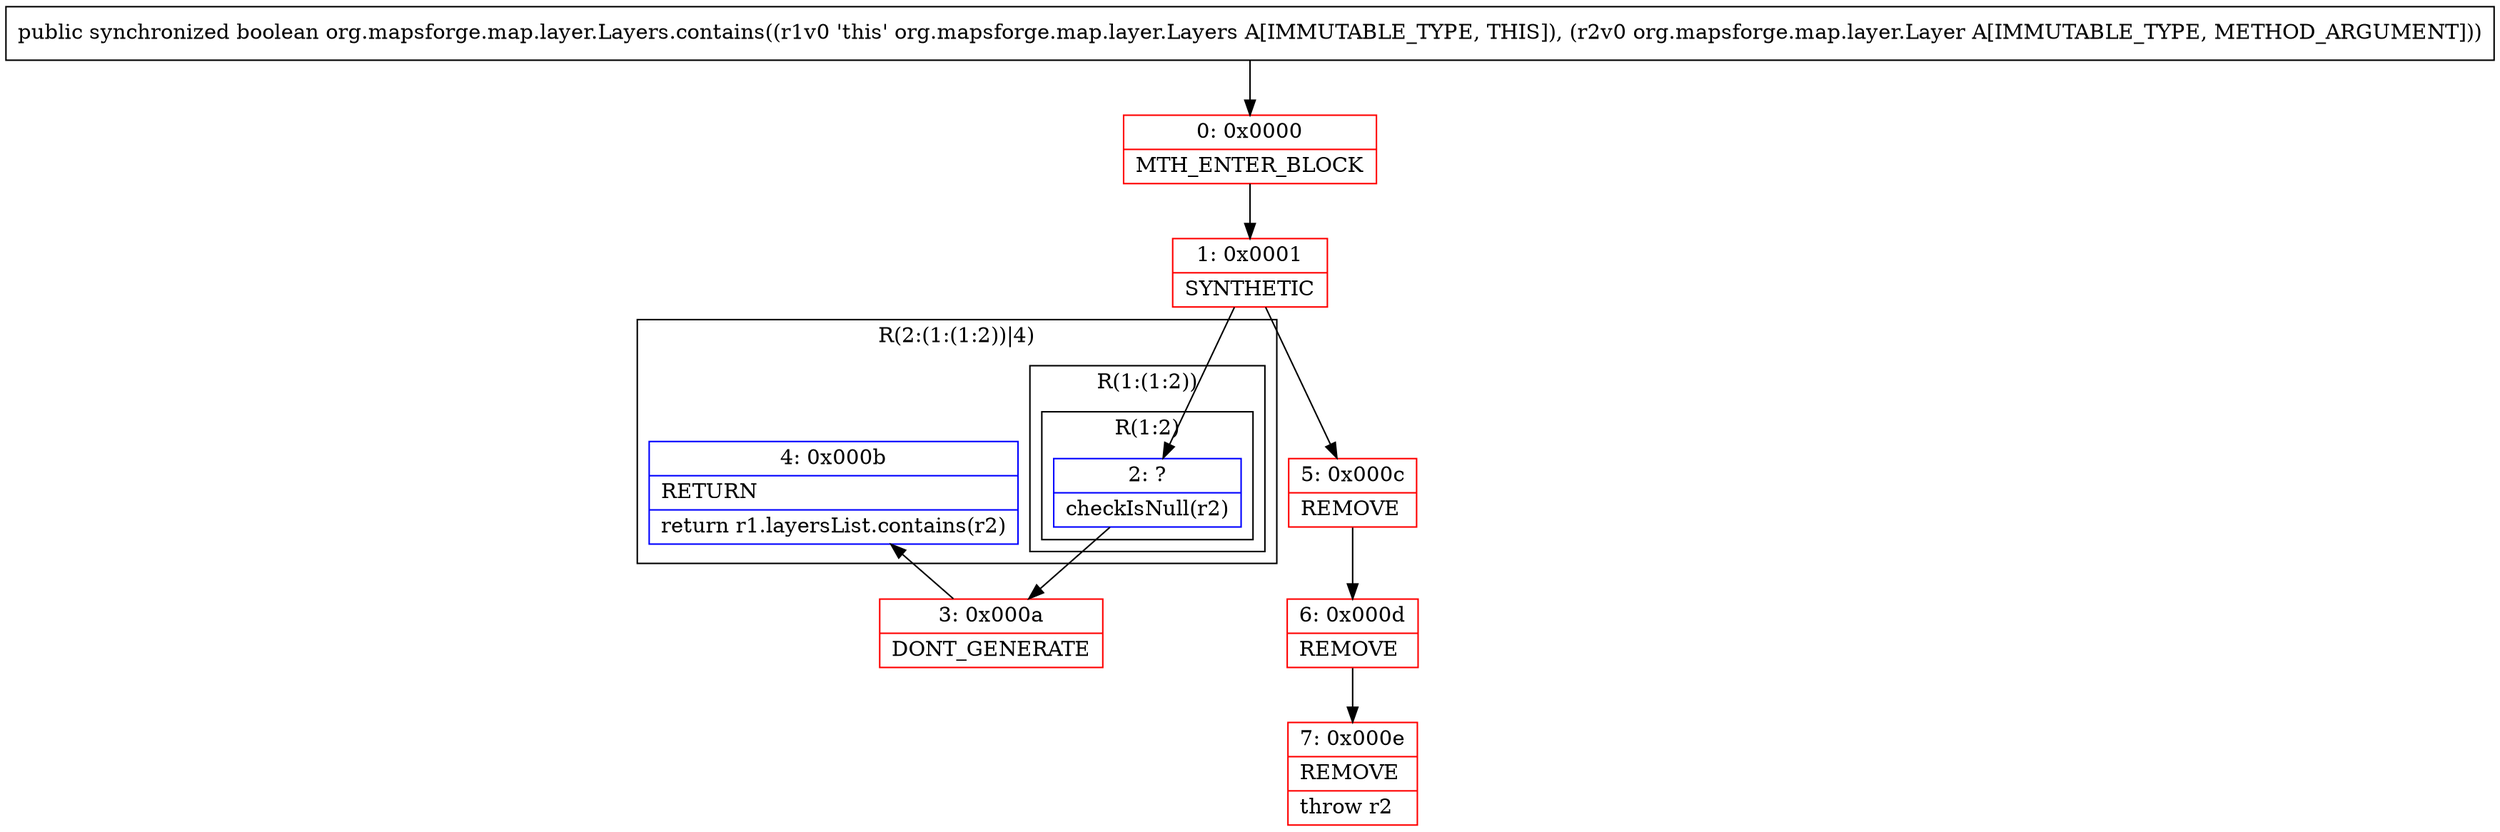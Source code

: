 digraph "CFG fororg.mapsforge.map.layer.Layers.contains(Lorg\/mapsforge\/map\/layer\/Layer;)Z" {
subgraph cluster_Region_576018726 {
label = "R(2:(1:(1:2))|4)";
node [shape=record,color=blue];
subgraph cluster_Region_597767736 {
label = "R(1:(1:2))";
node [shape=record,color=blue];
subgraph cluster_Region_1686802213 {
label = "R(1:2)";
node [shape=record,color=blue];
Node_2 [shape=record,label="{2\:\ ?|checkIsNull(r2)\l}"];
}
}
Node_4 [shape=record,label="{4\:\ 0x000b|RETURN\l|return r1.layersList.contains(r2)\l}"];
}
Node_0 [shape=record,color=red,label="{0\:\ 0x0000|MTH_ENTER_BLOCK\l}"];
Node_1 [shape=record,color=red,label="{1\:\ 0x0001|SYNTHETIC\l}"];
Node_3 [shape=record,color=red,label="{3\:\ 0x000a|DONT_GENERATE\l}"];
Node_5 [shape=record,color=red,label="{5\:\ 0x000c|REMOVE\l}"];
Node_6 [shape=record,color=red,label="{6\:\ 0x000d|REMOVE\l}"];
Node_7 [shape=record,color=red,label="{7\:\ 0x000e|REMOVE\l|throw r2\l}"];
MethodNode[shape=record,label="{public synchronized boolean org.mapsforge.map.layer.Layers.contains((r1v0 'this' org.mapsforge.map.layer.Layers A[IMMUTABLE_TYPE, THIS]), (r2v0 org.mapsforge.map.layer.Layer A[IMMUTABLE_TYPE, METHOD_ARGUMENT])) }"];
MethodNode -> Node_0;
Node_2 -> Node_3;
Node_0 -> Node_1;
Node_1 -> Node_2;
Node_1 -> Node_5;
Node_3 -> Node_4;
Node_5 -> Node_6;
Node_6 -> Node_7;
}

